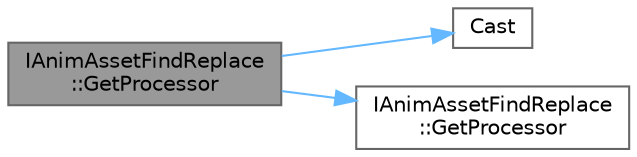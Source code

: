 digraph "IAnimAssetFindReplace::GetProcessor"
{
 // INTERACTIVE_SVG=YES
 // LATEX_PDF_SIZE
  bgcolor="transparent";
  edge [fontname=Helvetica,fontsize=10,labelfontname=Helvetica,labelfontsize=10];
  node [fontname=Helvetica,fontsize=10,shape=box,height=0.2,width=0.4];
  rankdir="LR";
  Node1 [id="Node000001",label="IAnimAssetFindReplace\l::GetProcessor",height=0.2,width=0.4,color="gray40", fillcolor="grey60", style="filled", fontcolor="black",tooltip="Gets the processor instance of the specified type."];
  Node1 -> Node2 [id="edge1_Node000001_Node000002",color="steelblue1",style="solid",tooltip=" "];
  Node2 [id="Node000002",label="Cast",height=0.2,width=0.4,color="grey40", fillcolor="white", style="filled",URL="$d4/d55/Casts_8h.html#af337187a7ebe36fac35ea41db8a65ba9",tooltip=" "];
  Node1 -> Node3 [id="edge2_Node000001_Node000003",color="steelblue1",style="solid",tooltip=" "];
  Node3 [id="Node000003",label="IAnimAssetFindReplace\l::GetProcessor",height=0.2,width=0.4,color="grey40", fillcolor="white", style="filled",URL="$d8/d4d/classIAnimAssetFindReplace.html#add2029c7257dc92e1c7f9676146d12a0",tooltip="Gets the processor instance of the specified type."];
}

